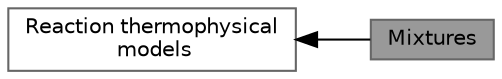 digraph "Mixtures"
{
 // LATEX_PDF_SIZE
  bgcolor="transparent";
  edge [fontname=Helvetica,fontsize=10,labelfontname=Helvetica,labelfontsize=10];
  node [fontname=Helvetica,fontsize=10,shape=box,height=0.2,width=0.4];
  rankdir=LR;
  Node1 [id="Node000001",label="Mixtures",height=0.2,width=0.4,color="gray40", fillcolor="grey60", style="filled", fontcolor="black",tooltip=" "];
  Node2 [id="Node000002",label="Reaction thermophysical\l models",height=0.2,width=0.4,color="grey40", fillcolor="white", style="filled",URL="$group__grpReactionThermophysicalModels.html",tooltip=" "];
  Node2->Node1 [shape=plaintext, dir="back", style="solid"];
}
